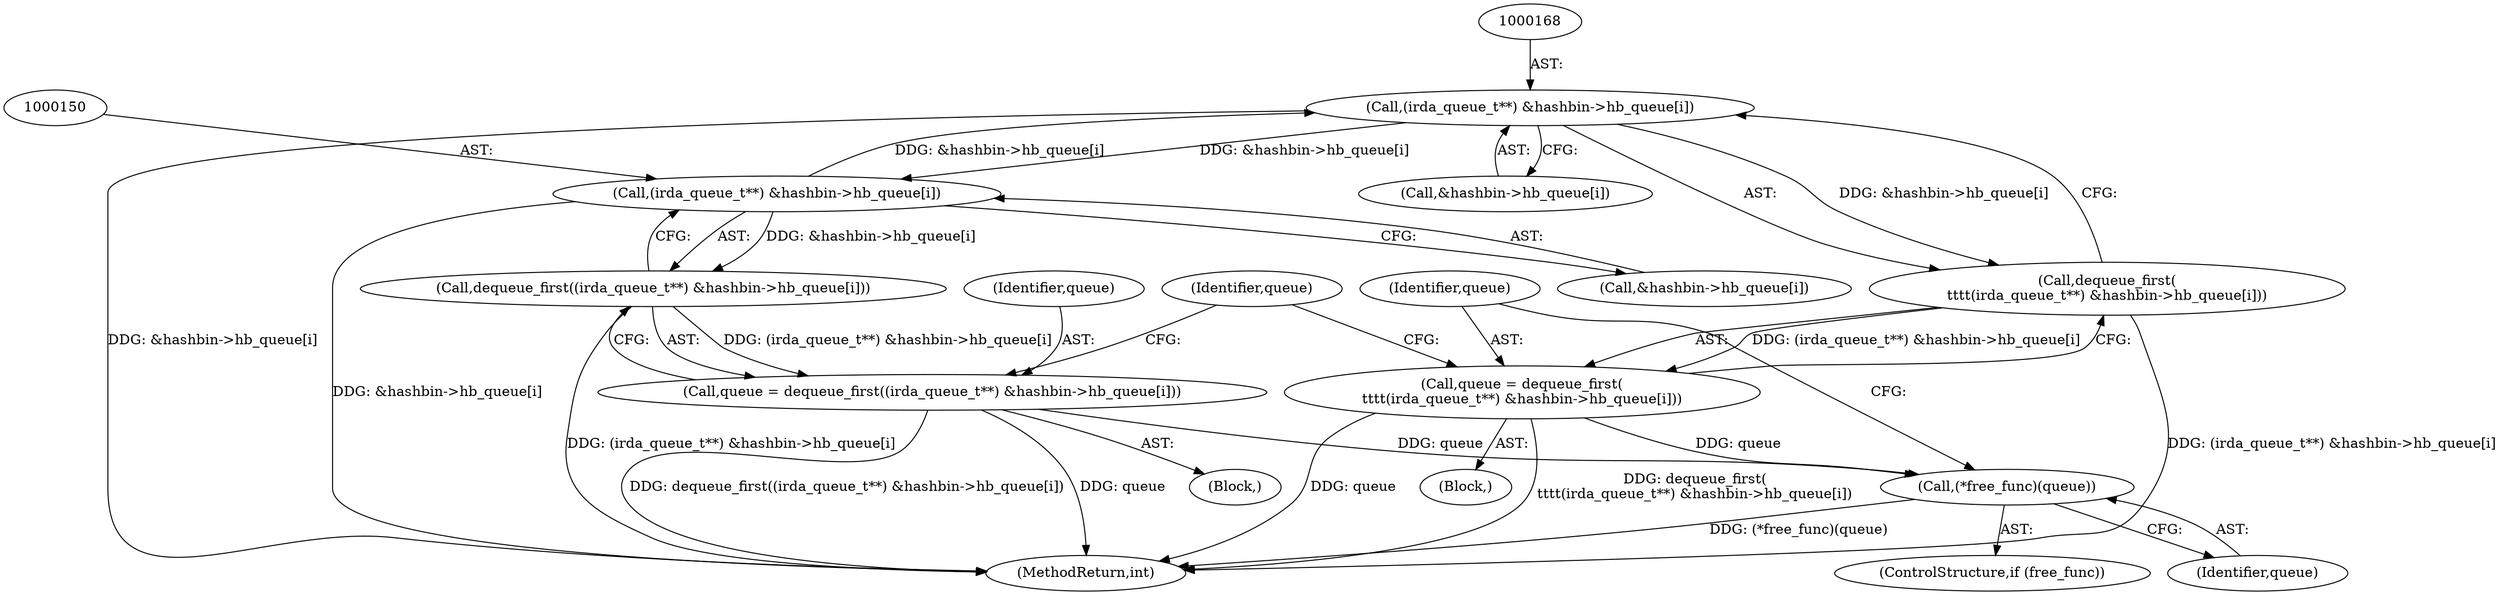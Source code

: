 digraph "1_linux_4c03b862b12f980456f9de92db6d508a4999b788@pointer" {
"1000167" [label="(Call,(irda_queue_t**) &hashbin->hb_queue[i])"];
"1000149" [label="(Call,(irda_queue_t**) &hashbin->hb_queue[i])"];
"1000167" [label="(Call,(irda_queue_t**) &hashbin->hb_queue[i])"];
"1000148" [label="(Call,dequeue_first((irda_queue_t**) &hashbin->hb_queue[i]))"];
"1000146" [label="(Call,queue = dequeue_first((irda_queue_t**) &hashbin->hb_queue[i]))"];
"1000162" [label="(Call,(*free_func)(queue))"];
"1000166" [label="(Call,dequeue_first(\n\t\t\t\t(irda_queue_t**) &hashbin->hb_queue[i]))"];
"1000164" [label="(Call,queue = dequeue_first(\n\t\t\t\t(irda_queue_t**) &hashbin->hb_queue[i]))"];
"1000204" [label="(MethodReturn,int)"];
"1000149" [label="(Call,(irda_queue_t**) &hashbin->hb_queue[i])"];
"1000169" [label="(Call,&hashbin->hb_queue[i])"];
"1000145" [label="(Block,)"];
"1000166" [label="(Call,dequeue_first(\n\t\t\t\t(irda_queue_t**) &hashbin->hb_queue[i]))"];
"1000151" [label="(Call,&hashbin->hb_queue[i])"];
"1000147" [label="(Identifier,queue)"];
"1000146" [label="(Call,queue = dequeue_first((irda_queue_t**) &hashbin->hb_queue[i]))"];
"1000167" [label="(Call,(irda_queue_t**) &hashbin->hb_queue[i])"];
"1000162" [label="(Call,(*free_func)(queue))"];
"1000160" [label="(ControlStructure,if (free_func))"];
"1000148" [label="(Call,dequeue_first((irda_queue_t**) &hashbin->hb_queue[i]))"];
"1000158" [label="(Identifier,queue)"];
"1000159" [label="(Block,)"];
"1000165" [label="(Identifier,queue)"];
"1000164" [label="(Call,queue = dequeue_first(\n\t\t\t\t(irda_queue_t**) &hashbin->hb_queue[i]))"];
"1000163" [label="(Identifier,queue)"];
"1000167" -> "1000166"  [label="AST: "];
"1000167" -> "1000169"  [label="CFG: "];
"1000168" -> "1000167"  [label="AST: "];
"1000169" -> "1000167"  [label="AST: "];
"1000166" -> "1000167"  [label="CFG: "];
"1000167" -> "1000204"  [label="DDG: &hashbin->hb_queue[i]"];
"1000167" -> "1000149"  [label="DDG: &hashbin->hb_queue[i]"];
"1000167" -> "1000166"  [label="DDG: &hashbin->hb_queue[i]"];
"1000149" -> "1000167"  [label="DDG: &hashbin->hb_queue[i]"];
"1000149" -> "1000148"  [label="AST: "];
"1000149" -> "1000151"  [label="CFG: "];
"1000150" -> "1000149"  [label="AST: "];
"1000151" -> "1000149"  [label="AST: "];
"1000148" -> "1000149"  [label="CFG: "];
"1000149" -> "1000204"  [label="DDG: &hashbin->hb_queue[i]"];
"1000149" -> "1000148"  [label="DDG: &hashbin->hb_queue[i]"];
"1000148" -> "1000146"  [label="AST: "];
"1000146" -> "1000148"  [label="CFG: "];
"1000148" -> "1000204"  [label="DDG: (irda_queue_t**) &hashbin->hb_queue[i]"];
"1000148" -> "1000146"  [label="DDG: (irda_queue_t**) &hashbin->hb_queue[i]"];
"1000146" -> "1000145"  [label="AST: "];
"1000147" -> "1000146"  [label="AST: "];
"1000158" -> "1000146"  [label="CFG: "];
"1000146" -> "1000204"  [label="DDG: dequeue_first((irda_queue_t**) &hashbin->hb_queue[i])"];
"1000146" -> "1000204"  [label="DDG: queue"];
"1000146" -> "1000162"  [label="DDG: queue"];
"1000162" -> "1000160"  [label="AST: "];
"1000162" -> "1000163"  [label="CFG: "];
"1000163" -> "1000162"  [label="AST: "];
"1000165" -> "1000162"  [label="CFG: "];
"1000162" -> "1000204"  [label="DDG: (*free_func)(queue)"];
"1000164" -> "1000162"  [label="DDG: queue"];
"1000166" -> "1000164"  [label="AST: "];
"1000164" -> "1000166"  [label="CFG: "];
"1000166" -> "1000204"  [label="DDG: (irda_queue_t**) &hashbin->hb_queue[i]"];
"1000166" -> "1000164"  [label="DDG: (irda_queue_t**) &hashbin->hb_queue[i]"];
"1000164" -> "1000159"  [label="AST: "];
"1000165" -> "1000164"  [label="AST: "];
"1000158" -> "1000164"  [label="CFG: "];
"1000164" -> "1000204"  [label="DDG: dequeue_first(\n\t\t\t\t(irda_queue_t**) &hashbin->hb_queue[i])"];
"1000164" -> "1000204"  [label="DDG: queue"];
}
